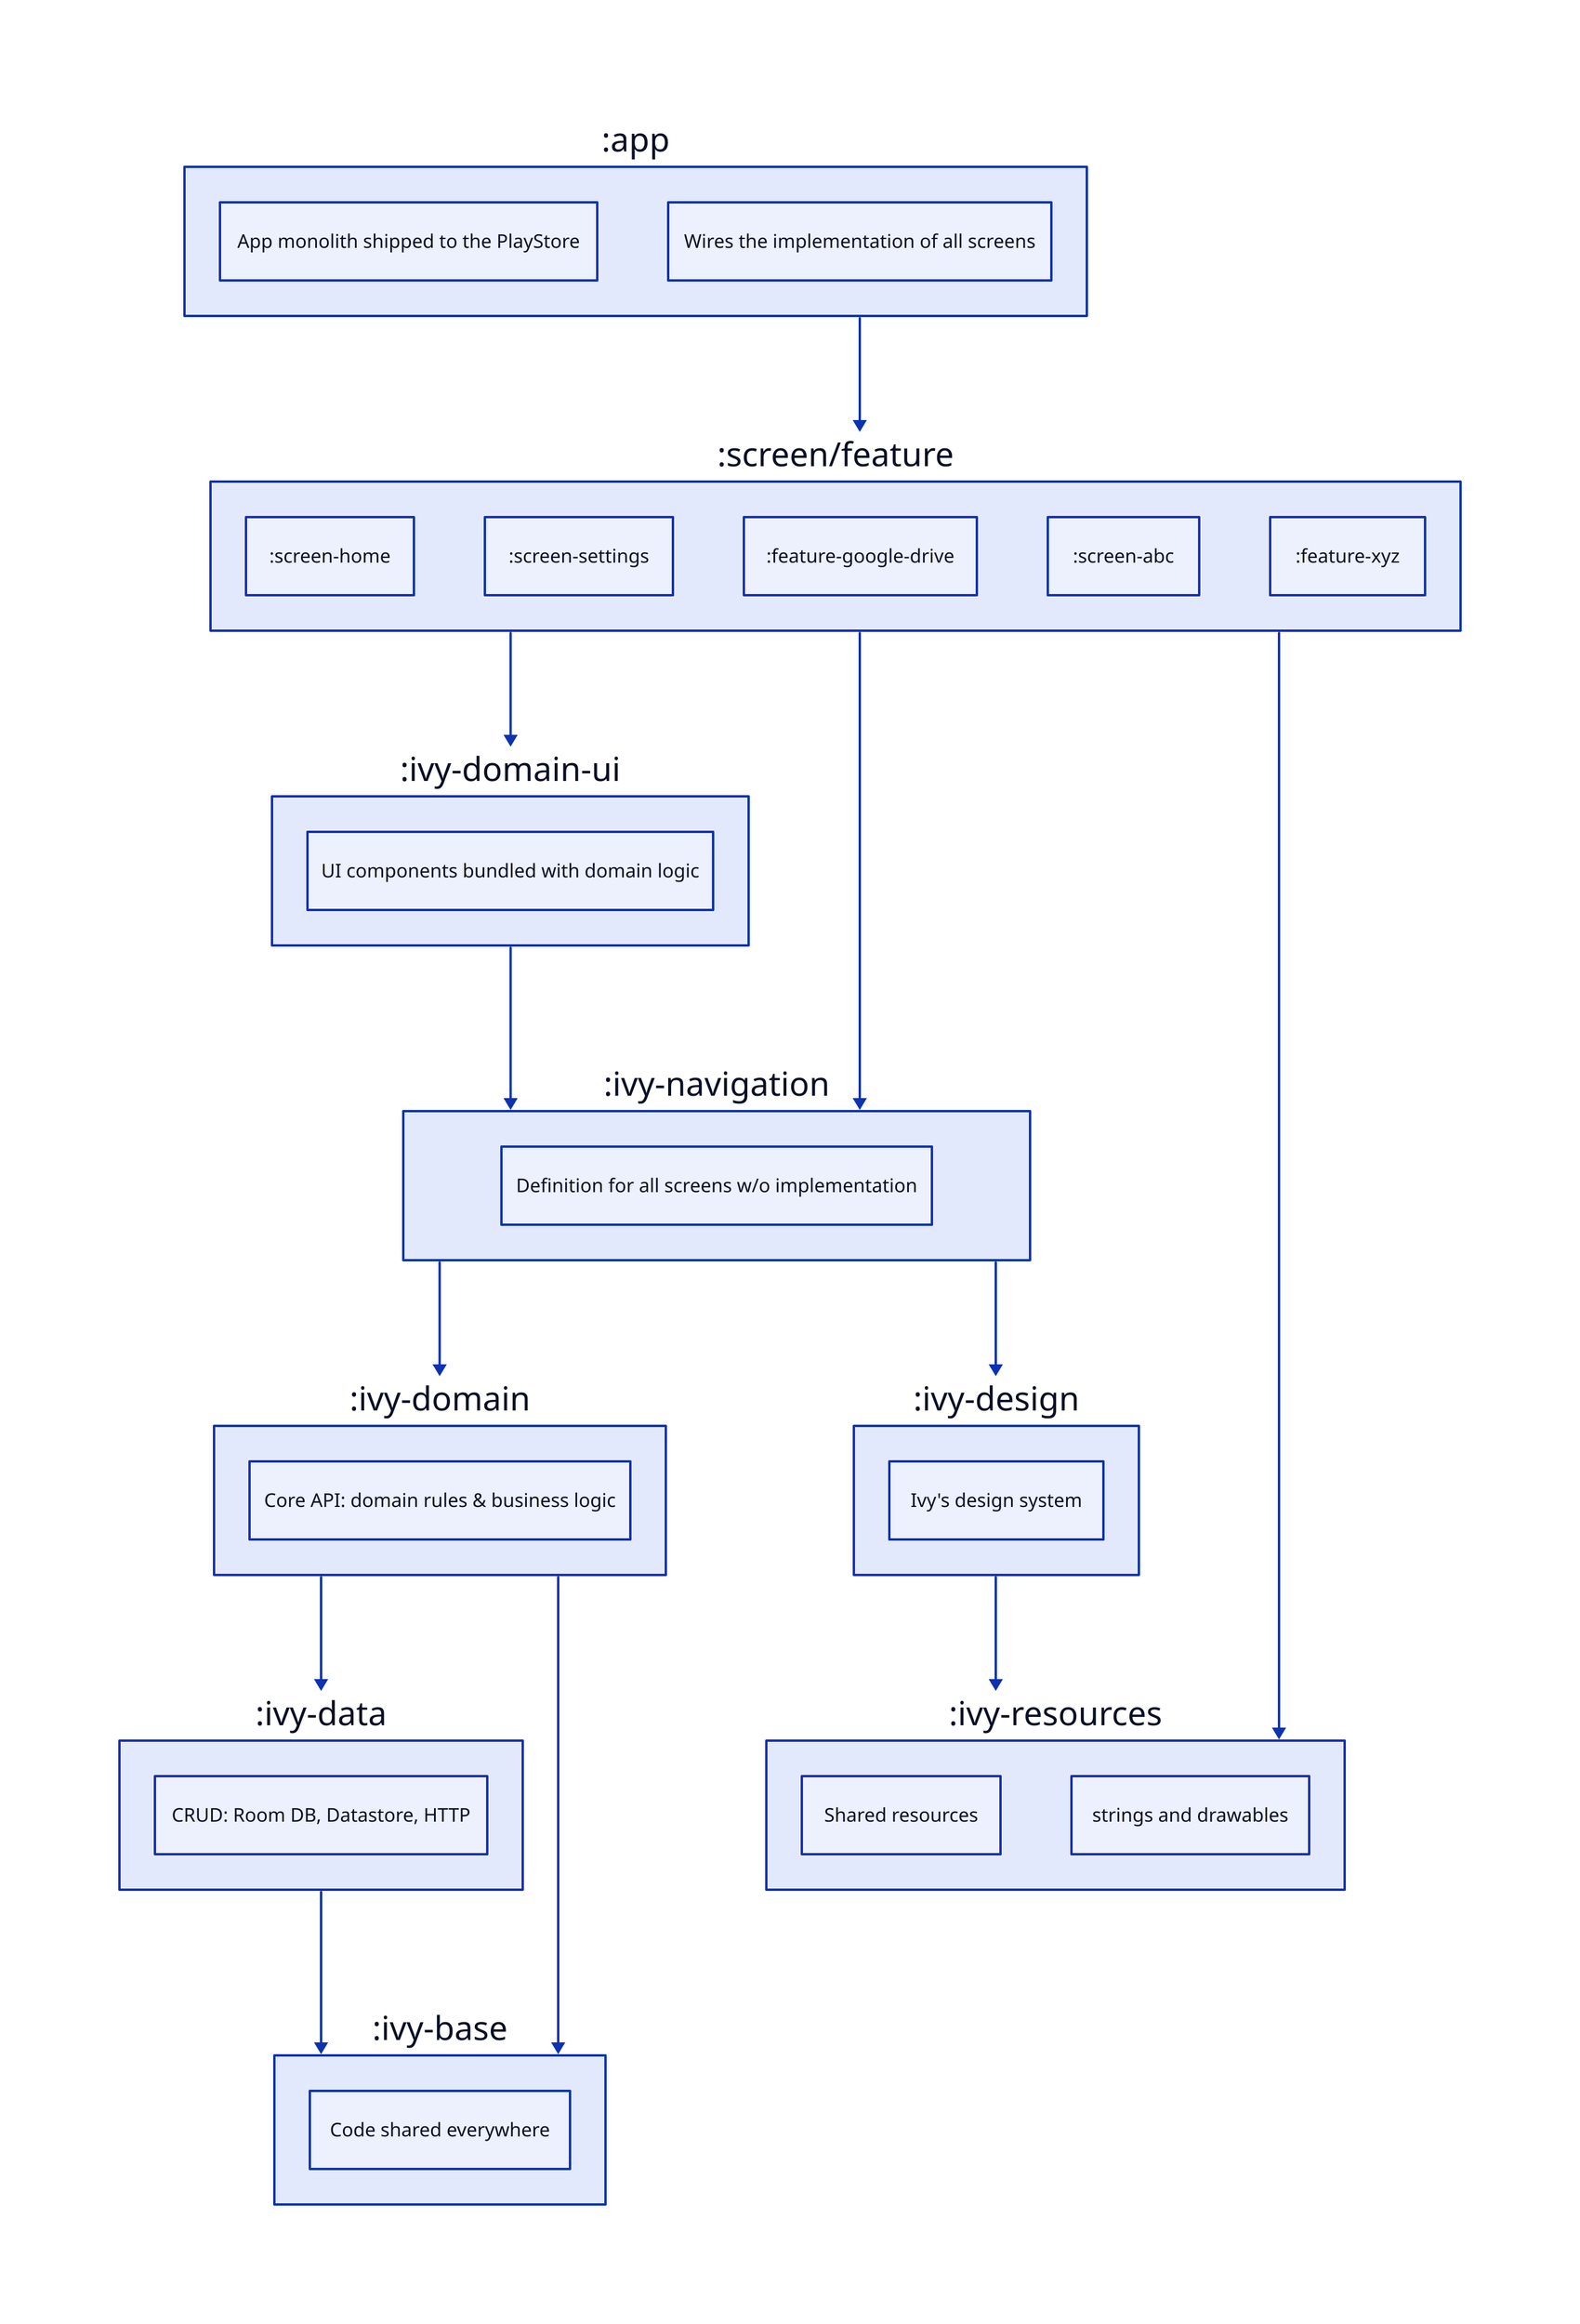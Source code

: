 ivy-res: ":ivy-resources" {
  "Shared resources"
  "strings and drawables"
}
ivy-base: ":ivy-base" {
  "Code shared everywhere"
}
ivy-data: ":ivy-data" {
  "CRUD: Room DB, Datastore, HTTP"
}
ivy-domain: ":ivy-domain" {
  "Core API: domain rules & business logic"
}
ivy-domain-ui: ":ivy-domain-ui" {
  "UI components bundled with domain logic"
}
ivy-nav: ":ivy-navigation" {
  "Definition for all screens w/o implementation"
}
ivy-design: ":ivy-design" {
  "Ivy's design system"
}
screens: ":screen/feature" {
  ":screen-home"
  ":screen-settings"
  ":feature-google-drive"
  ":screen-abc"
  ":feature-xyz"
}
app: ":app" {
  "App monolith shipped to the PlayStore"
  "Wires the implementation of all screens"
}

ivy-data -> ivy-base
ivy-domain -> ivy-data
ivy-domain -> ivy-base

ivy-design -> ivy-res
ivy-nav -> ivy-domain
ivy-nav -> ivy-design

ivy-domain-ui -> ivy-nav

screens -> ivy-domain-ui
screens -> ivy-nav
screens -> ivy-res

app -> screens
